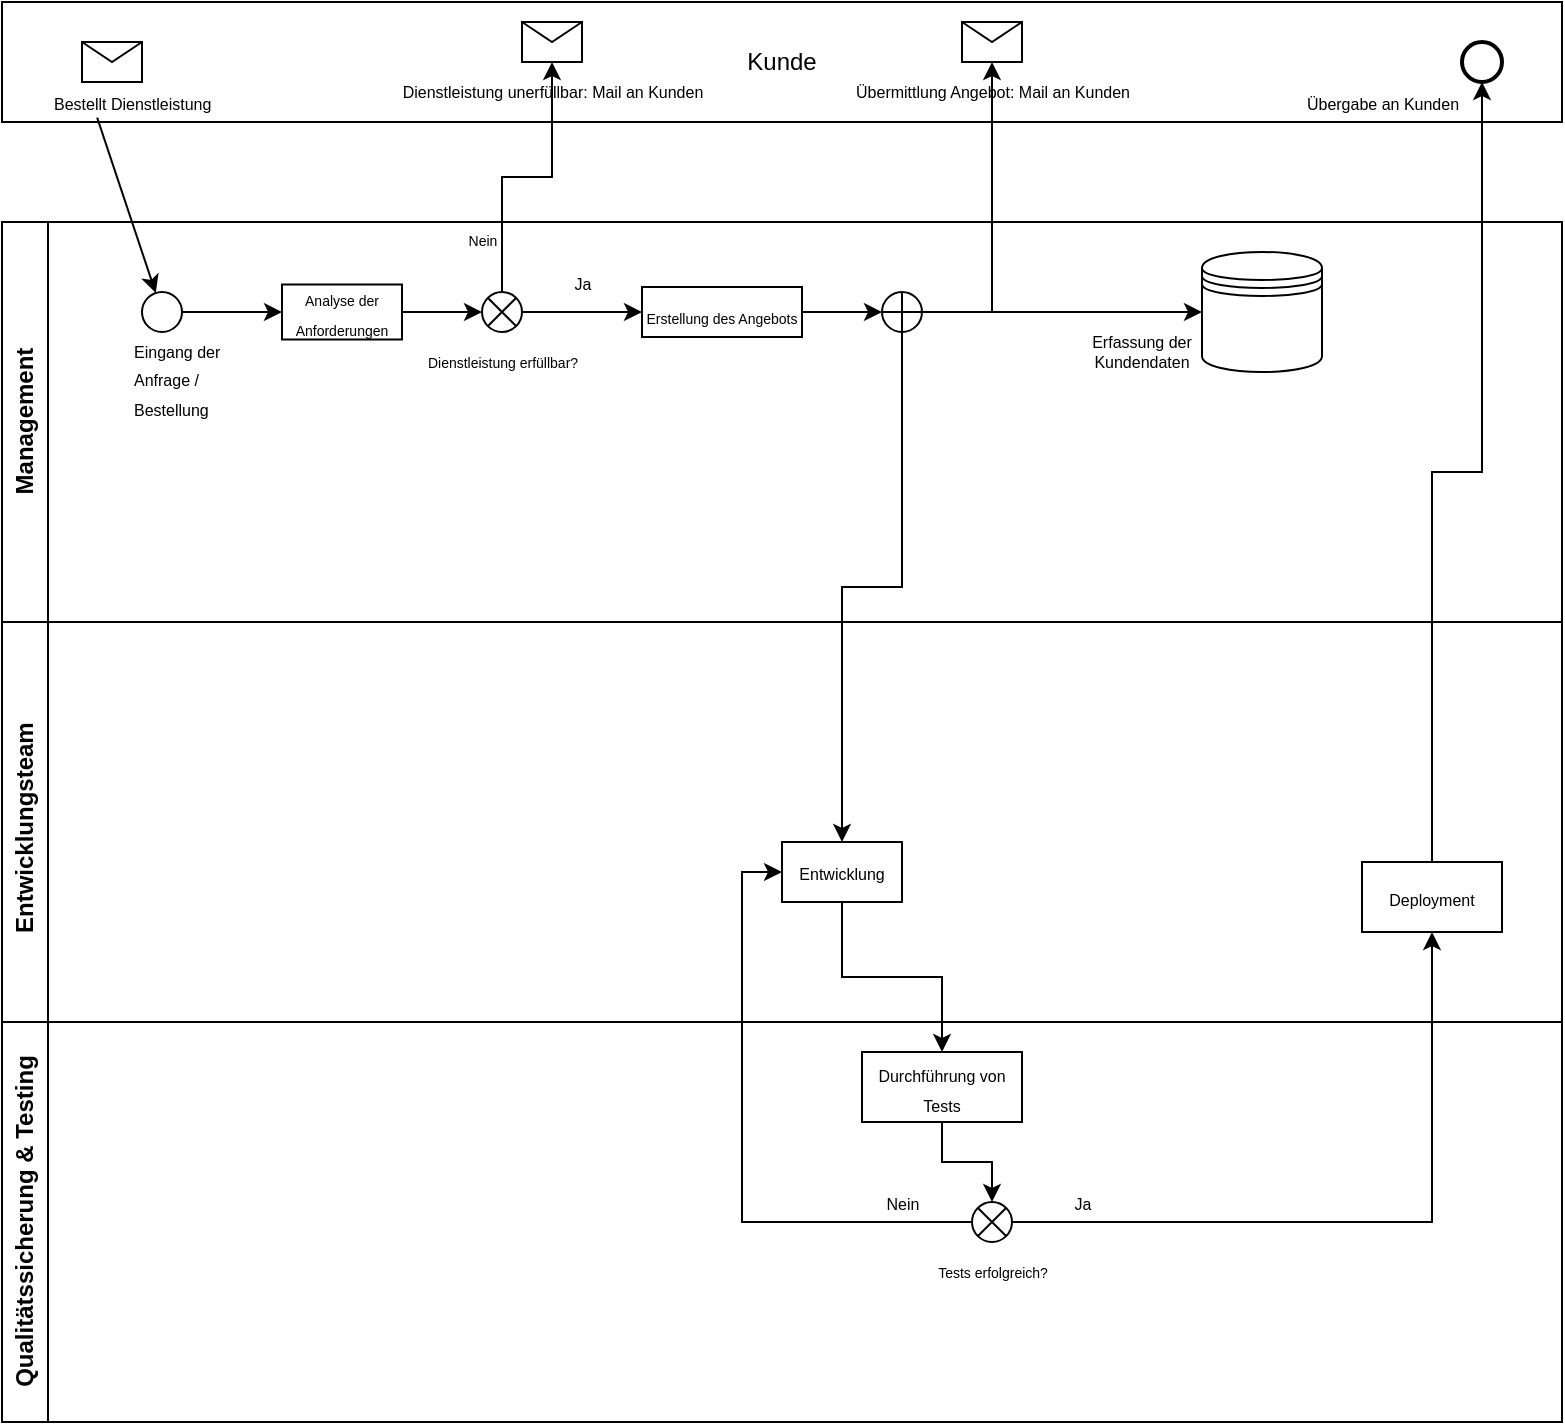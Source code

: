 <mxfile version="27.1.6">
  <diagram name="Seite-1" id="UYETo2p1xJg74lrRWvft">
    <mxGraphModel dx="1186" dy="210" grid="1" gridSize="10" guides="1" tooltips="1" connect="1" arrows="1" fold="1" page="1" pageScale="1" pageWidth="827" pageHeight="1169" math="0" shadow="0">
      <root>
        <mxCell id="0" />
        <mxCell id="1" parent="0" />
        <mxCell id="ONKPaoe81_HWcrtORsaL-3" value="Management " style="swimlane;horizontal=0;whiteSpace=wrap;html=1;startSize=23;" vertex="1" parent="1">
          <mxGeometry x="-50" y="110" width="780" height="200" as="geometry" />
        </mxCell>
        <mxCell id="ONKPaoe81_HWcrtORsaL-14" value="" style="edgeStyle=orthogonalEdgeStyle;rounded=0;orthogonalLoop=1;jettySize=auto;html=1;" edge="1" parent="ONKPaoe81_HWcrtORsaL-3" source="ONKPaoe81_HWcrtORsaL-11" target="ONKPaoe81_HWcrtORsaL-13">
          <mxGeometry relative="1" as="geometry" />
        </mxCell>
        <mxCell id="ONKPaoe81_HWcrtORsaL-11" value="" style="ellipse;whiteSpace=wrap;html=1;aspect=fixed;" vertex="1" parent="ONKPaoe81_HWcrtORsaL-3">
          <mxGeometry x="70" y="35" width="20" height="20" as="geometry" />
        </mxCell>
        <mxCell id="ONKPaoe81_HWcrtORsaL-12" value="&lt;font style=&quot;font-size: 8px;&quot;&gt;Eingang der Anfrage / Bestellung&lt;/font&gt;" style="text;strokeColor=none;fillColor=none;align=left;verticalAlign=top;spacingLeft=4;spacingRight=4;overflow=hidden;rotatable=0;points=[[0,0.5],[1,0.5]];portConstraint=eastwest;whiteSpace=wrap;html=1;" vertex="1" parent="ONKPaoe81_HWcrtORsaL-3">
          <mxGeometry x="60" y="50" width="60" height="60" as="geometry" />
        </mxCell>
        <mxCell id="ONKPaoe81_HWcrtORsaL-16" value="" style="edgeStyle=orthogonalEdgeStyle;rounded=0;orthogonalLoop=1;jettySize=auto;html=1;" edge="1" parent="ONKPaoe81_HWcrtORsaL-3" source="ONKPaoe81_HWcrtORsaL-13" target="ONKPaoe81_HWcrtORsaL-15">
          <mxGeometry relative="1" as="geometry" />
        </mxCell>
        <mxCell id="ONKPaoe81_HWcrtORsaL-13" value="&lt;font style=&quot;font-size: 7px;&quot;&gt;Analyse der Anforderungen&lt;/font&gt;" style="whiteSpace=wrap;html=1;" vertex="1" parent="ONKPaoe81_HWcrtORsaL-3">
          <mxGeometry x="140" y="31.25" width="60" height="27.5" as="geometry" />
        </mxCell>
        <mxCell id="ONKPaoe81_HWcrtORsaL-21" value="&lt;font style=&quot;font-size: 8px;&quot;&gt;Ja&lt;/font&gt;" style="edgeStyle=orthogonalEdgeStyle;rounded=0;orthogonalLoop=1;jettySize=auto;html=1;" edge="1" parent="ONKPaoe81_HWcrtORsaL-3" source="ONKPaoe81_HWcrtORsaL-15" target="ONKPaoe81_HWcrtORsaL-20">
          <mxGeometry y="15" relative="1" as="geometry">
            <mxPoint as="offset" />
          </mxGeometry>
        </mxCell>
        <mxCell id="ONKPaoe81_HWcrtORsaL-15" value="&lt;font style=&quot;font-size: 7px;&quot;&gt;Dienstleistung erfüllbar?&lt;/font&gt;" style="verticalLabelPosition=bottom;verticalAlign=top;html=1;shape=mxgraph.flowchart.or;" vertex="1" parent="ONKPaoe81_HWcrtORsaL-3">
          <mxGeometry x="240" y="35" width="20" height="20" as="geometry" />
        </mxCell>
        <mxCell id="ONKPaoe81_HWcrtORsaL-25" value="" style="edgeStyle=orthogonalEdgeStyle;rounded=0;orthogonalLoop=1;jettySize=auto;html=1;" edge="1" parent="ONKPaoe81_HWcrtORsaL-3" source="ONKPaoe81_HWcrtORsaL-20" target="ONKPaoe81_HWcrtORsaL-22">
          <mxGeometry relative="1" as="geometry" />
        </mxCell>
        <mxCell id="ONKPaoe81_HWcrtORsaL-20" value="&lt;font style=&quot;font-size: 7px;&quot;&gt;Erstellung des Angebots&lt;/font&gt;" style="whiteSpace=wrap;html=1;verticalAlign=top;" vertex="1" parent="ONKPaoe81_HWcrtORsaL-3">
          <mxGeometry x="320" y="32.5" width="80" height="25" as="geometry" />
        </mxCell>
        <mxCell id="ONKPaoe81_HWcrtORsaL-29" value="" style="edgeStyle=orthogonalEdgeStyle;rounded=0;orthogonalLoop=1;jettySize=auto;html=1;entryX=0;entryY=0.5;entryDx=0;entryDy=0;" edge="1" parent="ONKPaoe81_HWcrtORsaL-3" source="ONKPaoe81_HWcrtORsaL-22" target="ONKPaoe81_HWcrtORsaL-44">
          <mxGeometry relative="1" as="geometry" />
        </mxCell>
        <mxCell id="ONKPaoe81_HWcrtORsaL-22" value="" style="shape=orEllipse;perimeter=ellipsePerimeter;whiteSpace=wrap;html=1;backgroundOutline=1;" vertex="1" parent="ONKPaoe81_HWcrtORsaL-3">
          <mxGeometry x="440" y="35" width="20" height="20" as="geometry" />
        </mxCell>
        <mxCell id="ONKPaoe81_HWcrtORsaL-28" value="Erfassung der Kundendaten" style="whiteSpace=wrap;labelBorderColor=none;fontSize=8;strokeColor=none;" vertex="1" parent="ONKPaoe81_HWcrtORsaL-3">
          <mxGeometry x="530" y="50" width="80" height="30" as="geometry" />
        </mxCell>
        <mxCell id="ONKPaoe81_HWcrtORsaL-44" value="" style="shape=datastore;whiteSpace=wrap;html=1;" vertex="1" parent="ONKPaoe81_HWcrtORsaL-3">
          <mxGeometry x="600" y="15" width="60" height="60" as="geometry" />
        </mxCell>
        <mxCell id="ONKPaoe81_HWcrtORsaL-4" value="Entwicklungsteam&amp;nbsp;&amp;nbsp;" style="swimlane;horizontal=0;whiteSpace=wrap;html=1;" vertex="1" parent="1">
          <mxGeometry x="-50" y="310" width="780" height="200" as="geometry" />
        </mxCell>
        <mxCell id="ONKPaoe81_HWcrtORsaL-30" value="&lt;font style=&quot;font-size: 8px;&quot;&gt;Entwicklung&lt;/font&gt;" style="whiteSpace=wrap;html=1;" vertex="1" parent="ONKPaoe81_HWcrtORsaL-4">
          <mxGeometry x="390" y="110" width="60" height="30" as="geometry" />
        </mxCell>
        <mxCell id="ONKPaoe81_HWcrtORsaL-34" value="&lt;font style=&quot;font-size: 8px;&quot;&gt;Deployment&lt;/font&gt;" style="whiteSpace=wrap;html=1;" vertex="1" parent="ONKPaoe81_HWcrtORsaL-4">
          <mxGeometry x="680" y="120" width="70" height="35" as="geometry" />
        </mxCell>
        <mxCell id="ONKPaoe81_HWcrtORsaL-5" value="Qualitätssicherung &amp;amp; Testing" style="swimlane;horizontal=0;whiteSpace=wrap;html=1;" vertex="1" parent="1">
          <mxGeometry x="-50" y="510" width="780" height="200" as="geometry" />
        </mxCell>
        <mxCell id="ONKPaoe81_HWcrtORsaL-32" value="&lt;font style=&quot;font-size: 8px;&quot;&gt;Durchführung von Tests&lt;/font&gt;" style="whiteSpace=wrap;html=1;" vertex="1" parent="ONKPaoe81_HWcrtORsaL-5">
          <mxGeometry x="430" y="15" width="80" height="35" as="geometry" />
        </mxCell>
        <mxCell id="ONKPaoe81_HWcrtORsaL-39" value="&lt;font style=&quot;font-size: 7px;&quot;&gt;Tests erfolgreich?&lt;/font&gt;" style="verticalLabelPosition=bottom;verticalAlign=top;html=1;shape=mxgraph.flowchart.or;" vertex="1" parent="ONKPaoe81_HWcrtORsaL-5">
          <mxGeometry x="485" y="90" width="20" height="20" as="geometry" />
        </mxCell>
        <mxCell id="ONKPaoe81_HWcrtORsaL-42" value="" style="edgeStyle=orthogonalEdgeStyle;rounded=0;orthogonalLoop=1;jettySize=auto;html=1;" edge="1" parent="ONKPaoe81_HWcrtORsaL-5" source="ONKPaoe81_HWcrtORsaL-32" target="ONKPaoe81_HWcrtORsaL-39">
          <mxGeometry relative="1" as="geometry" />
        </mxCell>
        <mxCell id="ONKPaoe81_HWcrtORsaL-6" value="Kunde" style="rounded=0;whiteSpace=wrap;html=1;" vertex="1" parent="1">
          <mxGeometry x="-50" width="780" height="60" as="geometry" />
        </mxCell>
        <mxCell id="ONKPaoe81_HWcrtORsaL-8" value="" style="shape=message;html=1;html=1;outlineConnect=0;labelPosition=center;verticalLabelPosition=bottom;align=center;verticalAlign=top;" vertex="1" parent="1">
          <mxGeometry x="-10" y="20" width="30" height="20" as="geometry" />
        </mxCell>
        <mxCell id="ONKPaoe81_HWcrtORsaL-9" value="" style="endArrow=classic;html=1;rounded=0;exitX=0.061;exitY=0.963;exitDx=0;exitDy=0;exitPerimeter=0;" edge="1" parent="1" source="ONKPaoe81_HWcrtORsaL-6" target="ONKPaoe81_HWcrtORsaL-11">
          <mxGeometry width="50" height="50" relative="1" as="geometry">
            <mxPoint x="320" y="240" as="sourcePoint" />
            <mxPoint x="30" y="150" as="targetPoint" />
          </mxGeometry>
        </mxCell>
        <mxCell id="ONKPaoe81_HWcrtORsaL-10" value="Bestellt Dienstleistung" style="text;strokeColor=none;fillColor=none;align=left;verticalAlign=top;spacingLeft=4;spacingRight=4;overflow=hidden;rotatable=0;points=[[0,0.5],[1,0.5]];portConstraint=eastwest;whiteSpace=wrap;html=1;fontSize=8;" vertex="1" parent="1">
          <mxGeometry x="-30" y="40" width="90" height="33" as="geometry" />
        </mxCell>
        <mxCell id="ONKPaoe81_HWcrtORsaL-18" value="&lt;font style=&quot;font-size: 8px;&quot;&gt;Dienstleistung unerfüllbar: Mail an Kunden&lt;/font&gt;" style="shape=message;html=1;html=1;outlineConnect=0;labelPosition=center;verticalLabelPosition=bottom;align=center;verticalAlign=top;" vertex="1" parent="1">
          <mxGeometry x="210" y="10" width="30" height="20" as="geometry" />
        </mxCell>
        <mxCell id="ONKPaoe81_HWcrtORsaL-19" value="&lt;font style=&quot;font-size: 7px;&quot;&gt;Nein&lt;/font&gt;" style="edgeStyle=orthogonalEdgeStyle;rounded=0;orthogonalLoop=1;jettySize=auto;html=1;" edge="1" parent="1" source="ONKPaoe81_HWcrtORsaL-15" target="ONKPaoe81_HWcrtORsaL-18">
          <mxGeometry x="-0.615" y="10" relative="1" as="geometry">
            <mxPoint as="offset" />
          </mxGeometry>
        </mxCell>
        <mxCell id="ONKPaoe81_HWcrtORsaL-26" value="&lt;font style=&quot;font-size: 8px;&quot;&gt;Übermittlung Angebot&lt;/font&gt;&lt;span style=&quot;font-size: 8px;&quot;&gt;: Mail an Kunden&lt;/span&gt;" style="shape=message;html=1;html=1;outlineConnect=0;labelPosition=center;verticalLabelPosition=bottom;align=center;verticalAlign=top;" vertex="1" parent="1">
          <mxGeometry x="430" y="10" width="30" height="20" as="geometry" />
        </mxCell>
        <mxCell id="ONKPaoe81_HWcrtORsaL-27" value="" style="edgeStyle=orthogonalEdgeStyle;rounded=0;orthogonalLoop=1;jettySize=auto;html=1;" edge="1" parent="1" source="ONKPaoe81_HWcrtORsaL-22" target="ONKPaoe81_HWcrtORsaL-26">
          <mxGeometry relative="1" as="geometry" />
        </mxCell>
        <mxCell id="ONKPaoe81_HWcrtORsaL-31" value="" style="edgeStyle=orthogonalEdgeStyle;rounded=0;orthogonalLoop=1;jettySize=auto;html=1;" edge="1" parent="1" source="ONKPaoe81_HWcrtORsaL-22" target="ONKPaoe81_HWcrtORsaL-30">
          <mxGeometry relative="1" as="geometry" />
        </mxCell>
        <mxCell id="ONKPaoe81_HWcrtORsaL-33" value="" style="edgeStyle=orthogonalEdgeStyle;rounded=0;orthogonalLoop=1;jettySize=auto;html=1;" edge="1" parent="1" source="ONKPaoe81_HWcrtORsaL-30" target="ONKPaoe81_HWcrtORsaL-32">
          <mxGeometry relative="1" as="geometry" />
        </mxCell>
        <mxCell id="ONKPaoe81_HWcrtORsaL-35" value="&lt;font style=&quot;font-size: 8px;&quot;&gt;Ja&lt;/font&gt;" style="edgeStyle=orthogonalEdgeStyle;rounded=0;orthogonalLoop=1;jettySize=auto;html=1;exitX=1;exitY=0.5;exitDx=0;exitDy=0;exitPerimeter=0;" edge="1" parent="1" source="ONKPaoe81_HWcrtORsaL-39" target="ONKPaoe81_HWcrtORsaL-34">
          <mxGeometry x="-0.803" y="10" relative="1" as="geometry">
            <mxPoint x="610" y="570" as="sourcePoint" />
            <mxPoint as="offset" />
          </mxGeometry>
        </mxCell>

        <mxCell id="ONKPaoe81_HWcrtORsaL-36" value="" style="strokeWidth=2;html=1;shape=mxgraph.flowchart.start_2;whiteSpace=wrap;" vertex="1" parent="1">
          <mxGeometry x="680" y="20" width="20" height="20" as="geometry" />
        </mxCell>
        <mxCell id="ONKPaoe81_HWcrtORsaL-38" value="&lt;font style=&quot;font-size: 8px;&quot;&gt;Übergabe an Kunden&lt;/font&gt;" style="edgeStyle=orthogonalEdgeStyle;rounded=0;orthogonalLoop=1;jettySize=auto;html=1;exitX=0.5;exitY=0;exitDx=0;exitDy=0;entryX=0.5;entryY=1;entryDx=0;entryDy=0;entryPerimeter=0;" edge="1" parent="1" source="ONKPaoe81_HWcrtORsaL-34" target="ONKPaoe81_HWcrtORsaL-36">
          <mxGeometry x="0.952" y="50" relative="1" as="geometry">
            <mxPoint as="offset" />
          </mxGeometry>
        </mxCell>
        <mxCell id="ONKPaoe81_HWcrtORsaL-43" value="&lt;font style=&quot;font-size: 8px;&quot;&gt;Nein&lt;/font&gt;" style="edgeStyle=orthogonalEdgeStyle;rounded=0;orthogonalLoop=1;jettySize=auto;html=1;entryX=0;entryY=0.5;entryDx=0;entryDy=0;" edge="1" parent="1" source="ONKPaoe81_HWcrtORsaL-39" target="ONKPaoe81_HWcrtORsaL-30">
          <mxGeometry x="-0.774" y="-10" relative="1" as="geometry">
            <mxPoint as="offset" />
          </mxGeometry>
        </mxCell>
      </root>
    </mxGraphModel>
  </diagram>
</mxfile>
